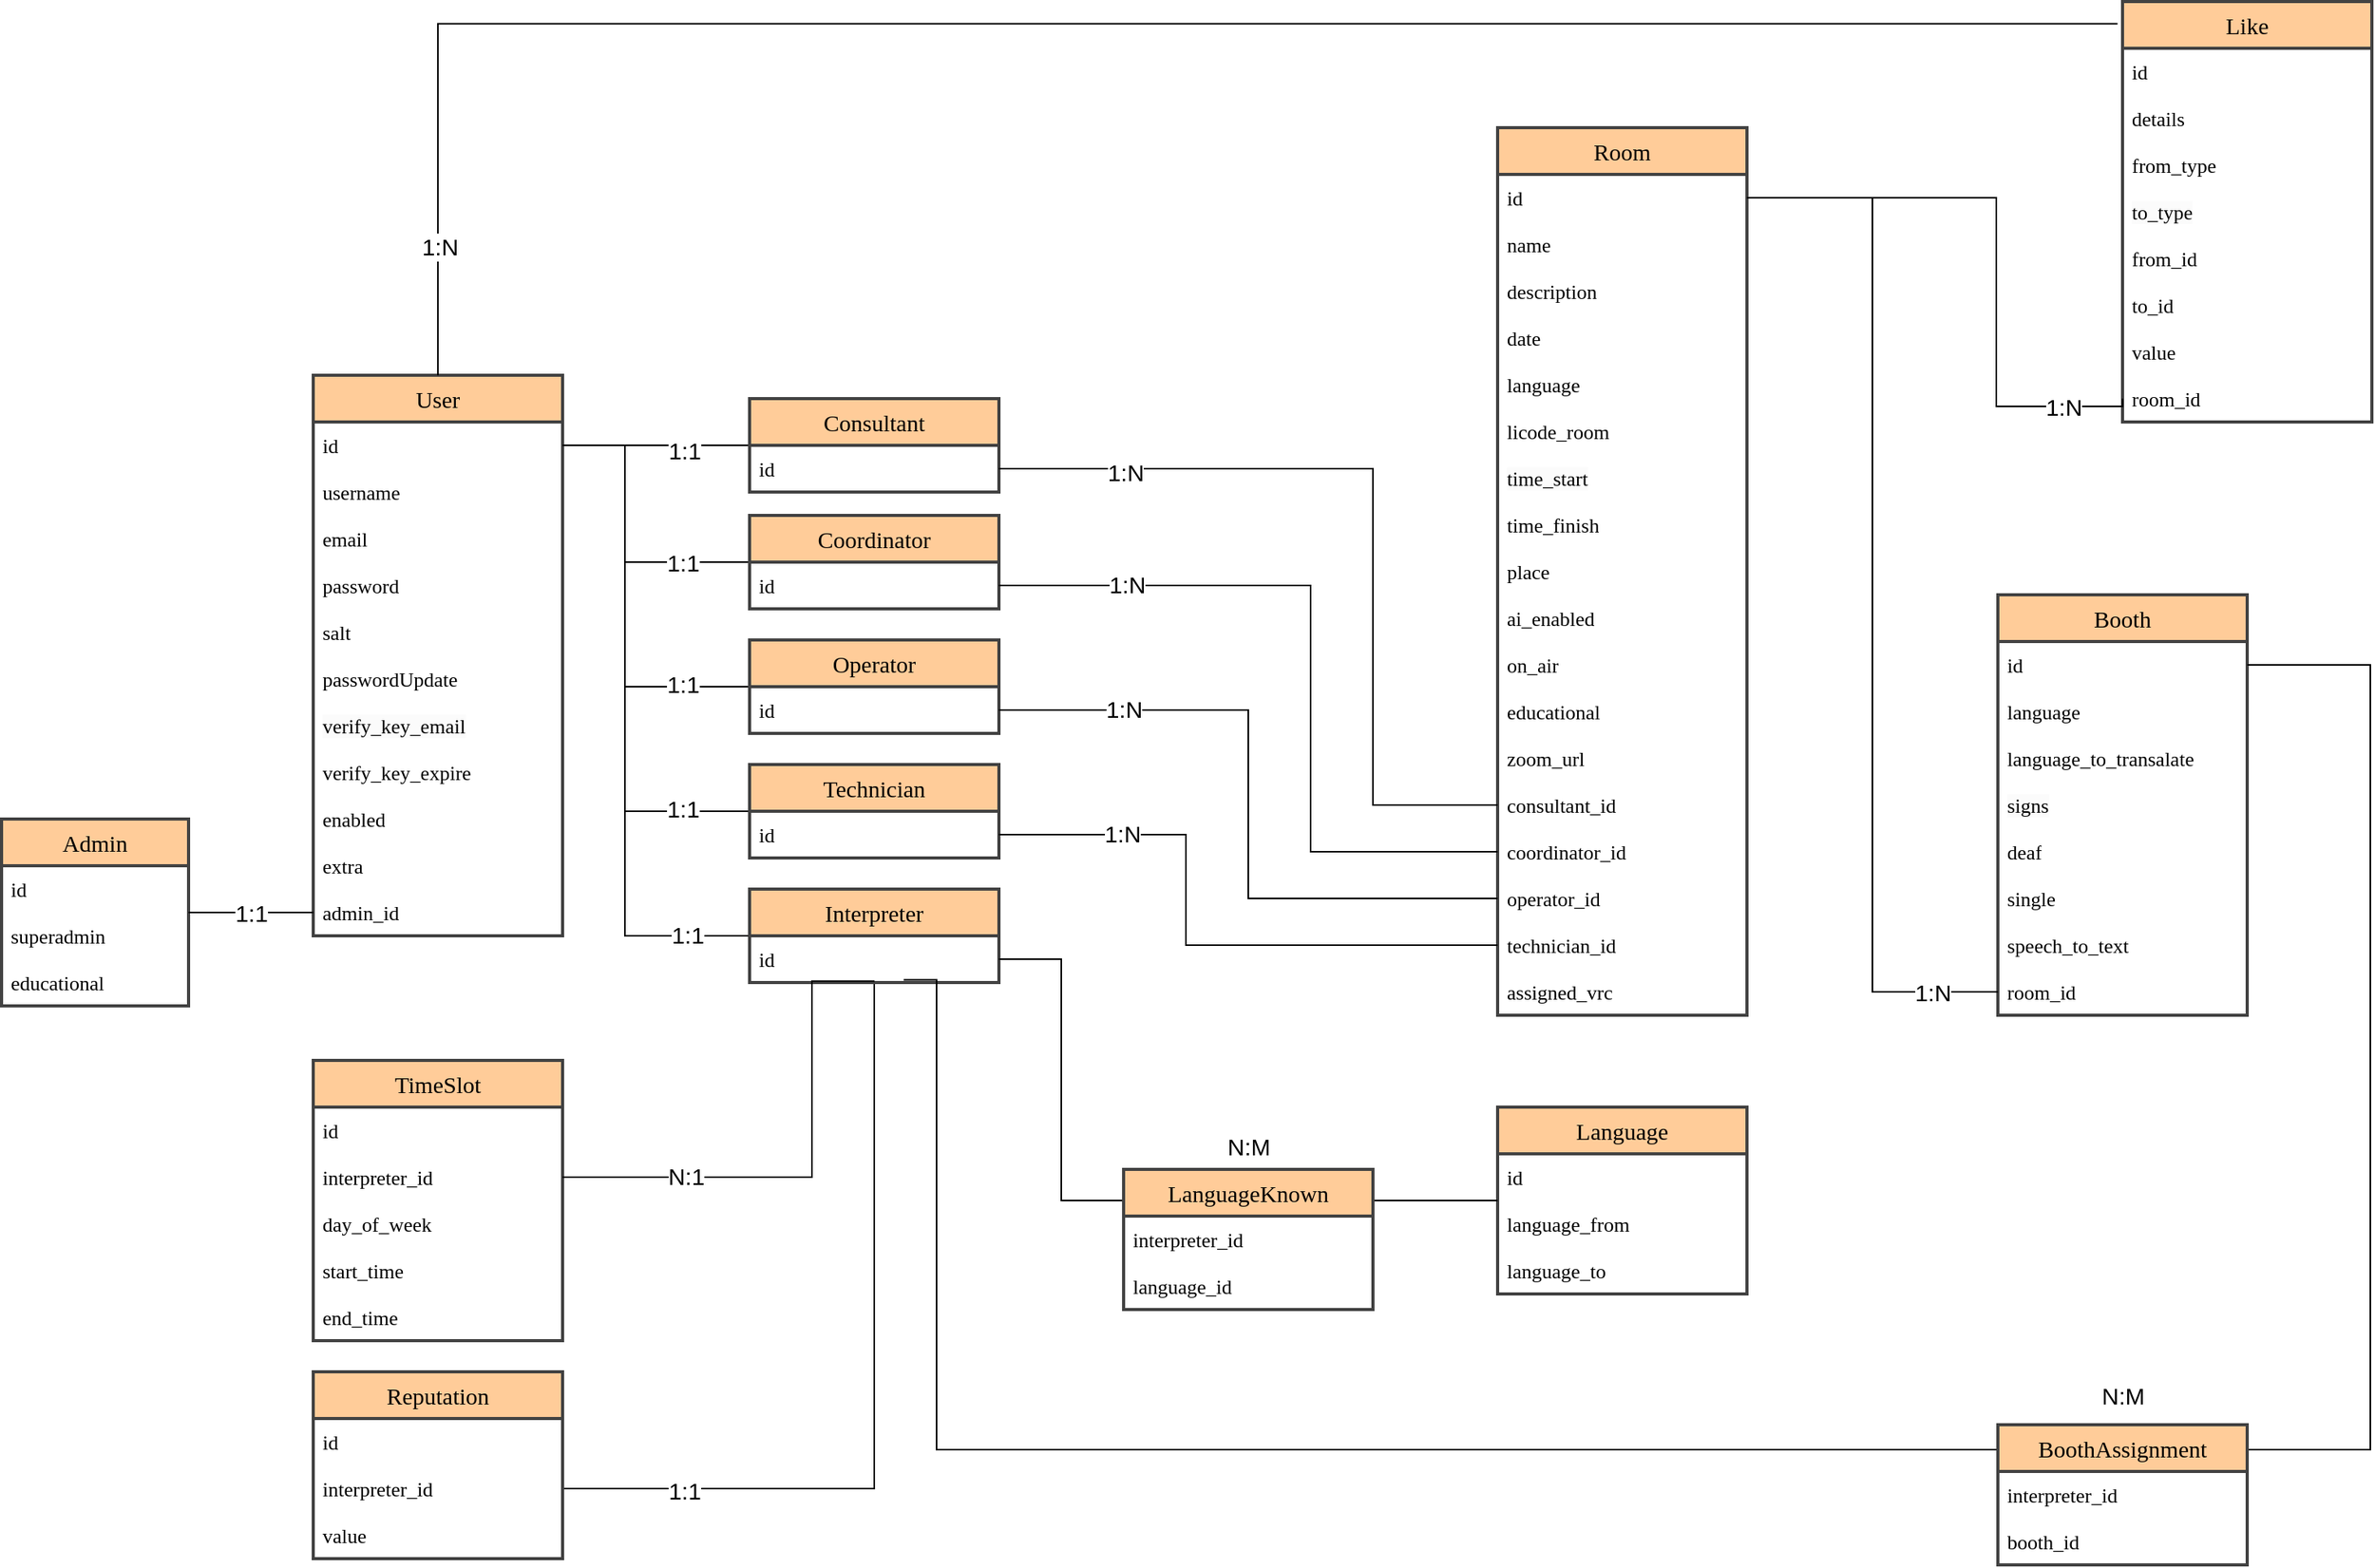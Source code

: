 <mxfile version="24.4.4" type="github">
  <diagram name="Página-1" id="StYn-BcDVTvgFcO6kTUa">
    <mxGraphModel dx="3033" dy="2317" grid="1" gridSize="10" guides="1" tooltips="1" connect="1" arrows="1" fold="1" page="1" pageScale="1" pageWidth="827" pageHeight="1169" math="0" shadow="0">
      <root>
        <mxCell id="0" />
        <mxCell id="1" parent="0" />
        <mxCell id="2-PmhsL06r-bullkjiiq-1" value="User" style="swimlane;fontStyle=0;childLayout=stackLayout;horizontal=1;startSize=30;horizontalStack=0;resizeParent=1;resizeParentMax=0;resizeLast=0;collapsible=1;marginBottom=0;whiteSpace=wrap;html=1;fillColor=#ffcc99;strokeColor=#424242;strokeWidth=2;spacing=2;fontFamily=Times New Roman;fontSize=15;" vertex="1" parent="1">
          <mxGeometry x="80" y="240" width="160" height="360" as="geometry" />
        </mxCell>
        <mxCell id="2-PmhsL06r-bullkjiiq-2" value="id" style="text;strokeColor=none;fillColor=none;align=left;verticalAlign=middle;spacingLeft=4;spacingRight=4;overflow=hidden;points=[[0,0.5],[1,0.5]];portConstraint=eastwest;rotatable=0;whiteSpace=wrap;html=1;fontFamily=Times New Roman;fontSize=13;" vertex="1" parent="2-PmhsL06r-bullkjiiq-1">
          <mxGeometry y="30" width="160" height="30" as="geometry" />
        </mxCell>
        <mxCell id="2-PmhsL06r-bullkjiiq-3" value="username" style="text;strokeColor=none;fillColor=none;align=left;verticalAlign=middle;spacingLeft=4;spacingRight=4;overflow=hidden;points=[[0,0.5],[1,0.5]];portConstraint=eastwest;rotatable=0;whiteSpace=wrap;html=1;fontFamily=Times New Roman;fontSize=13;" vertex="1" parent="2-PmhsL06r-bullkjiiq-1">
          <mxGeometry y="60" width="160" height="30" as="geometry" />
        </mxCell>
        <mxCell id="2-PmhsL06r-bullkjiiq-5" value="email" style="text;strokeColor=none;fillColor=none;align=left;verticalAlign=middle;spacingLeft=4;spacingRight=4;overflow=hidden;points=[[0,0.5],[1,0.5]];portConstraint=eastwest;rotatable=0;whiteSpace=wrap;html=1;fontFamily=Times New Roman;fontSize=13;" vertex="1" parent="2-PmhsL06r-bullkjiiq-1">
          <mxGeometry y="90" width="160" height="30" as="geometry" />
        </mxCell>
        <mxCell id="2-PmhsL06r-bullkjiiq-6" value="&lt;span style=&quot;font-size: 13px;&quot;&gt;password&lt;/span&gt;" style="text;strokeColor=none;fillColor=none;align=left;verticalAlign=middle;spacingLeft=4;spacingRight=4;overflow=hidden;points=[[0,0.5],[1,0.5]];portConstraint=eastwest;rotatable=0;whiteSpace=wrap;html=1;fontFamily=Times New Roman;fontSize=13;" vertex="1" parent="2-PmhsL06r-bullkjiiq-1">
          <mxGeometry y="120" width="160" height="30" as="geometry" />
        </mxCell>
        <mxCell id="2-PmhsL06r-bullkjiiq-7" value="&lt;span style=&quot;font-size: 13px;&quot;&gt;salt&lt;/span&gt;" style="text;strokeColor=none;fillColor=none;align=left;verticalAlign=middle;spacingLeft=4;spacingRight=4;overflow=hidden;points=[[0,0.5],[1,0.5]];portConstraint=eastwest;rotatable=0;whiteSpace=wrap;html=1;fontFamily=Times New Roman;fontSize=13;" vertex="1" parent="2-PmhsL06r-bullkjiiq-1">
          <mxGeometry y="150" width="160" height="30" as="geometry" />
        </mxCell>
        <mxCell id="2-PmhsL06r-bullkjiiq-8" value="&lt;span style=&quot;font-size: 13px;&quot;&gt;passwordUpdate&lt;/span&gt;" style="text;strokeColor=none;fillColor=none;align=left;verticalAlign=middle;spacingLeft=4;spacingRight=4;overflow=hidden;points=[[0,0.5],[1,0.5]];portConstraint=eastwest;rotatable=0;whiteSpace=wrap;html=1;fontFamily=Times New Roman;fontSize=13;" vertex="1" parent="2-PmhsL06r-bullkjiiq-1">
          <mxGeometry y="180" width="160" height="30" as="geometry" />
        </mxCell>
        <mxCell id="2-PmhsL06r-bullkjiiq-13" value="&lt;span style=&quot;color: rgb(0, 0, 0); font-size: 13px; font-style: normal; font-variant-ligatures: normal; font-variant-caps: normal; font-weight: 400; letter-spacing: normal; orphans: 2; text-align: left; text-indent: 0px; text-transform: none; widows: 2; word-spacing: 0px; -webkit-text-stroke-width: 0px; white-space: normal; background-color: rgb(251, 251, 251); text-decoration-thickness: initial; text-decoration-style: initial; text-decoration-color: initial; float: none; display: inline !important;&quot;&gt;verify_key_email&lt;/span&gt;" style="text;strokeColor=none;fillColor=none;align=left;verticalAlign=middle;spacingLeft=4;spacingRight=4;overflow=hidden;points=[[0,0.5],[1,0.5]];portConstraint=eastwest;rotatable=0;whiteSpace=wrap;html=1;fontFamily=Times New Roman;fontSize=13;" vertex="1" parent="2-PmhsL06r-bullkjiiq-1">
          <mxGeometry y="210" width="160" height="30" as="geometry" />
        </mxCell>
        <mxCell id="2-PmhsL06r-bullkjiiq-9" value="&lt;span style=&quot;font-size: 13px;&quot;&gt;verify_key_expire&lt;/span&gt;" style="text;strokeColor=none;fillColor=none;align=left;verticalAlign=middle;spacingLeft=4;spacingRight=4;overflow=hidden;points=[[0,0.5],[1,0.5]];portConstraint=eastwest;rotatable=0;whiteSpace=wrap;html=1;fontFamily=Times New Roman;fontSize=13;" vertex="1" parent="2-PmhsL06r-bullkjiiq-1">
          <mxGeometry y="240" width="160" height="30" as="geometry" />
        </mxCell>
        <mxCell id="2-PmhsL06r-bullkjiiq-10" value="&lt;span style=&quot;font-size: 13px;&quot;&gt;enabled&lt;/span&gt;" style="text;strokeColor=none;fillColor=none;align=left;verticalAlign=middle;spacingLeft=4;spacingRight=4;overflow=hidden;points=[[0,0.5],[1,0.5]];portConstraint=eastwest;rotatable=0;whiteSpace=wrap;html=1;fontFamily=Times New Roman;fontSize=13;" vertex="1" parent="2-PmhsL06r-bullkjiiq-1">
          <mxGeometry y="270" width="160" height="30" as="geometry" />
        </mxCell>
        <mxCell id="2-PmhsL06r-bullkjiiq-12" value="&lt;span style=&quot;font-size: 13px;&quot;&gt;extra&lt;/span&gt;" style="text;strokeColor=none;fillColor=none;align=left;verticalAlign=middle;spacingLeft=4;spacingRight=4;overflow=hidden;points=[[0,0.5],[1,0.5]];portConstraint=eastwest;rotatable=0;whiteSpace=wrap;html=1;fontFamily=Times New Roman;fontSize=13;" vertex="1" parent="2-PmhsL06r-bullkjiiq-1">
          <mxGeometry y="300" width="160" height="30" as="geometry" />
        </mxCell>
        <mxCell id="2-PmhsL06r-bullkjiiq-11" value="&lt;span style=&quot;font-size: 13px;&quot;&gt;admin_id&lt;/span&gt;" style="text;strokeColor=none;fillColor=none;align=left;verticalAlign=middle;spacingLeft=4;spacingRight=4;overflow=hidden;points=[[0,0.5],[1,0.5]];portConstraint=eastwest;rotatable=0;whiteSpace=wrap;html=1;fontFamily=Times New Roman;fontSize=13;" vertex="1" parent="2-PmhsL06r-bullkjiiq-1">
          <mxGeometry y="330" width="160" height="30" as="geometry" />
        </mxCell>
        <mxCell id="2-PmhsL06r-bullkjiiq-14" value="Admin" style="swimlane;fontStyle=0;childLayout=stackLayout;horizontal=1;startSize=30;horizontalStack=0;resizeParent=1;resizeParentMax=0;resizeLast=0;collapsible=1;marginBottom=0;whiteSpace=wrap;html=1;fillColor=#ffcc99;strokeColor=#424242;strokeWidth=2;spacing=2;fontFamily=Times New Roman;fontSize=15;" vertex="1" parent="1">
          <mxGeometry x="-120" y="525" width="120" height="120" as="geometry" />
        </mxCell>
        <mxCell id="2-PmhsL06r-bullkjiiq-15" value="id" style="text;strokeColor=none;fillColor=none;align=left;verticalAlign=middle;spacingLeft=4;spacingRight=4;overflow=hidden;points=[[0,0.5],[1,0.5]];portConstraint=eastwest;rotatable=0;whiteSpace=wrap;html=1;fontFamily=Times New Roman;fontSize=13;" vertex="1" parent="2-PmhsL06r-bullkjiiq-14">
          <mxGeometry y="30" width="120" height="30" as="geometry" />
        </mxCell>
        <mxCell id="2-PmhsL06r-bullkjiiq-16" value="superadmin" style="text;strokeColor=none;fillColor=none;align=left;verticalAlign=middle;spacingLeft=4;spacingRight=4;overflow=hidden;points=[[0,0.5],[1,0.5]];portConstraint=eastwest;rotatable=0;whiteSpace=wrap;html=1;fontFamily=Times New Roman;fontSize=13;" vertex="1" parent="2-PmhsL06r-bullkjiiq-14">
          <mxGeometry y="60" width="120" height="30" as="geometry" />
        </mxCell>
        <mxCell id="2-PmhsL06r-bullkjiiq-17" value="educational" style="text;strokeColor=none;fillColor=none;align=left;verticalAlign=middle;spacingLeft=4;spacingRight=4;overflow=hidden;points=[[0,0.5],[1,0.5]];portConstraint=eastwest;rotatable=0;whiteSpace=wrap;html=1;fontFamily=Times New Roman;fontSize=13;" vertex="1" parent="2-PmhsL06r-bullkjiiq-14">
          <mxGeometry y="90" width="120" height="30" as="geometry" />
        </mxCell>
        <mxCell id="2-PmhsL06r-bullkjiiq-26" style="edgeStyle=orthogonalEdgeStyle;rounded=0;orthogonalLoop=1;jettySize=auto;html=1;endArrow=none;endFill=0;" edge="1" parent="1" source="2-PmhsL06r-bullkjiiq-11" target="2-PmhsL06r-bullkjiiq-14">
          <mxGeometry relative="1" as="geometry">
            <mxPoint x="120" y="670" as="targetPoint" />
          </mxGeometry>
        </mxCell>
        <mxCell id="2-PmhsL06r-bullkjiiq-27" value="1:1" style="edgeLabel;html=1;align=center;verticalAlign=middle;resizable=0;points=[];fontSize=15;" vertex="1" connectable="0" parent="2-PmhsL06r-bullkjiiq-26">
          <mxGeometry relative="1" as="geometry">
            <mxPoint as="offset" />
          </mxGeometry>
        </mxCell>
        <mxCell id="2-PmhsL06r-bullkjiiq-32" style="edgeStyle=orthogonalEdgeStyle;rounded=0;orthogonalLoop=1;jettySize=auto;html=1;endArrow=none;endFill=0;" edge="1" parent="1" source="2-PmhsL06r-bullkjiiq-28" target="2-PmhsL06r-bullkjiiq-2">
          <mxGeometry relative="1" as="geometry" />
        </mxCell>
        <mxCell id="2-PmhsL06r-bullkjiiq-33" value="1:1" style="edgeLabel;html=1;align=center;verticalAlign=middle;resizable=0;points=[];fontSize=15;" vertex="1" connectable="0" parent="2-PmhsL06r-bullkjiiq-32">
          <mxGeometry x="0.033" y="3" relative="1" as="geometry">
            <mxPoint x="20" as="offset" />
          </mxGeometry>
        </mxCell>
        <mxCell id="2-PmhsL06r-bullkjiiq-28" value="Consultant" style="swimlane;fontStyle=0;childLayout=stackLayout;horizontal=1;startSize=30;horizontalStack=0;resizeParent=1;resizeParentMax=0;resizeLast=0;collapsible=1;marginBottom=0;whiteSpace=wrap;html=1;fillColor=#ffcc99;strokeColor=#424242;strokeWidth=2;spacing=2;fontFamily=Times New Roman;fontSize=15;" vertex="1" parent="1">
          <mxGeometry x="360" y="255" width="160" height="60" as="geometry">
            <mxRectangle x="360" y="255" width="110" height="30" as="alternateBounds" />
          </mxGeometry>
        </mxCell>
        <mxCell id="2-PmhsL06r-bullkjiiq-29" value="id" style="text;strokeColor=none;fillColor=none;align=left;verticalAlign=middle;spacingLeft=4;spacingRight=4;overflow=hidden;points=[[0,0.5],[1,0.5]];portConstraint=eastwest;rotatable=0;whiteSpace=wrap;html=1;fontFamily=Times New Roman;fontSize=13;" vertex="1" parent="2-PmhsL06r-bullkjiiq-28">
          <mxGeometry y="30" width="160" height="30" as="geometry" />
        </mxCell>
        <mxCell id="2-PmhsL06r-bullkjiiq-36" style="edgeStyle=orthogonalEdgeStyle;rounded=0;orthogonalLoop=1;jettySize=auto;html=1;entryX=1;entryY=0.5;entryDx=0;entryDy=0;endArrow=none;endFill=0;" edge="1" parent="1" source="2-PmhsL06r-bullkjiiq-38" target="2-PmhsL06r-bullkjiiq-2">
          <mxGeometry relative="1" as="geometry">
            <mxPoint x="240" y="360" as="targetPoint" />
            <Array as="points">
              <mxPoint x="280" y="360" />
              <mxPoint x="280" y="285" />
            </Array>
          </mxGeometry>
        </mxCell>
        <mxCell id="2-PmhsL06r-bullkjiiq-37" value="1:1" style="edgeLabel;html=1;align=center;verticalAlign=middle;resizable=0;points=[];fontSize=15;" vertex="1" connectable="0" parent="2-PmhsL06r-bullkjiiq-36">
          <mxGeometry x="0.033" y="3" relative="1" as="geometry">
            <mxPoint x="40" y="20" as="offset" />
          </mxGeometry>
        </mxCell>
        <mxCell id="2-PmhsL06r-bullkjiiq-38" value="Coordinator" style="swimlane;fontStyle=0;childLayout=stackLayout;horizontal=1;startSize=30;horizontalStack=0;resizeParent=1;resizeParentMax=0;resizeLast=0;collapsible=1;marginBottom=0;whiteSpace=wrap;html=1;fillColor=#ffcc99;strokeColor=#424242;strokeWidth=2;spacing=2;fontFamily=Times New Roman;fontSize=15;" vertex="1" parent="1">
          <mxGeometry x="360" y="330" width="160" height="60" as="geometry">
            <mxRectangle x="360" y="255" width="110" height="30" as="alternateBounds" />
          </mxGeometry>
        </mxCell>
        <mxCell id="2-PmhsL06r-bullkjiiq-39" value="id" style="text;strokeColor=none;fillColor=none;align=left;verticalAlign=middle;spacingLeft=4;spacingRight=4;overflow=hidden;points=[[0,0.5],[1,0.5]];portConstraint=eastwest;rotatable=0;whiteSpace=wrap;html=1;fontFamily=Times New Roman;fontSize=13;" vertex="1" parent="2-PmhsL06r-bullkjiiq-38">
          <mxGeometry y="30" width="160" height="30" as="geometry" />
        </mxCell>
        <mxCell id="2-PmhsL06r-bullkjiiq-40" style="edgeStyle=orthogonalEdgeStyle;rounded=0;orthogonalLoop=1;jettySize=auto;html=1;entryX=1;entryY=0.5;entryDx=0;entryDy=0;endArrow=none;endFill=0;" edge="1" parent="1" source="2-PmhsL06r-bullkjiiq-42" target="2-PmhsL06r-bullkjiiq-2">
          <mxGeometry relative="1" as="geometry">
            <mxPoint x="240" y="440" as="targetPoint" />
            <Array as="points">
              <mxPoint x="280" y="440" />
              <mxPoint x="280" y="285" />
            </Array>
          </mxGeometry>
        </mxCell>
        <mxCell id="2-PmhsL06r-bullkjiiq-41" value="1:1" style="edgeLabel;html=1;align=center;verticalAlign=middle;resizable=0;points=[];fontSize=15;" vertex="1" connectable="0" parent="2-PmhsL06r-bullkjiiq-40">
          <mxGeometry x="0.033" y="3" relative="1" as="geometry">
            <mxPoint x="40" y="60" as="offset" />
          </mxGeometry>
        </mxCell>
        <mxCell id="2-PmhsL06r-bullkjiiq-42" value="Operator" style="swimlane;fontStyle=0;childLayout=stackLayout;horizontal=1;startSize=30;horizontalStack=0;resizeParent=1;resizeParentMax=0;resizeLast=0;collapsible=1;marginBottom=0;whiteSpace=wrap;html=1;fillColor=#ffcc99;strokeColor=#424242;strokeWidth=2;spacing=2;fontFamily=Times New Roman;fontSize=15;" vertex="1" parent="1">
          <mxGeometry x="360" y="410" width="160" height="60" as="geometry">
            <mxRectangle x="360" y="255" width="110" height="30" as="alternateBounds" />
          </mxGeometry>
        </mxCell>
        <mxCell id="2-PmhsL06r-bullkjiiq-43" value="id" style="text;strokeColor=none;fillColor=none;align=left;verticalAlign=middle;spacingLeft=4;spacingRight=4;overflow=hidden;points=[[0,0.5],[1,0.5]];portConstraint=eastwest;rotatable=0;whiteSpace=wrap;html=1;fontFamily=Times New Roman;fontSize=13;" vertex="1" parent="2-PmhsL06r-bullkjiiq-42">
          <mxGeometry y="30" width="160" height="30" as="geometry" />
        </mxCell>
        <mxCell id="2-PmhsL06r-bullkjiiq-44" style="edgeStyle=orthogonalEdgeStyle;rounded=0;orthogonalLoop=1;jettySize=auto;html=1;entryX=1;entryY=0.5;entryDx=0;entryDy=0;endArrow=none;endFill=0;" edge="1" parent="1" source="2-PmhsL06r-bullkjiiq-46" target="2-PmhsL06r-bullkjiiq-2">
          <mxGeometry relative="1" as="geometry">
            <mxPoint x="240" y="520" as="targetPoint" />
            <Array as="points">
              <mxPoint x="280" y="520" />
              <mxPoint x="280" y="285" />
            </Array>
          </mxGeometry>
        </mxCell>
        <mxCell id="2-PmhsL06r-bullkjiiq-45" value="1:1" style="edgeLabel;html=1;align=center;verticalAlign=middle;resizable=0;points=[];fontSize=15;" vertex="1" connectable="0" parent="2-PmhsL06r-bullkjiiq-44">
          <mxGeometry x="0.033" y="3" relative="1" as="geometry">
            <mxPoint x="40" y="101" as="offset" />
          </mxGeometry>
        </mxCell>
        <mxCell id="2-PmhsL06r-bullkjiiq-46" value="Technician" style="swimlane;fontStyle=0;childLayout=stackLayout;horizontal=1;startSize=30;horizontalStack=0;resizeParent=1;resizeParentMax=0;resizeLast=0;collapsible=1;marginBottom=0;whiteSpace=wrap;html=1;fillColor=#ffcc99;strokeColor=#424242;strokeWidth=2;spacing=2;fontFamily=Times New Roman;fontSize=15;" vertex="1" parent="1">
          <mxGeometry x="360" y="490" width="160" height="60" as="geometry">
            <mxRectangle x="360" y="255" width="110" height="30" as="alternateBounds" />
          </mxGeometry>
        </mxCell>
        <mxCell id="2-PmhsL06r-bullkjiiq-47" value="id" style="text;strokeColor=none;fillColor=none;align=left;verticalAlign=middle;spacingLeft=4;spacingRight=4;overflow=hidden;points=[[0,0.5],[1,0.5]];portConstraint=eastwest;rotatable=0;whiteSpace=wrap;html=1;fontFamily=Times New Roman;fontSize=13;" vertex="1" parent="2-PmhsL06r-bullkjiiq-46">
          <mxGeometry y="30" width="160" height="30" as="geometry" />
        </mxCell>
        <mxCell id="2-PmhsL06r-bullkjiiq-48" style="edgeStyle=orthogonalEdgeStyle;rounded=0;orthogonalLoop=1;jettySize=auto;html=1;entryX=1;entryY=0.5;entryDx=0;entryDy=0;endArrow=none;endFill=0;" edge="1" parent="1" source="2-PmhsL06r-bullkjiiq-50" target="2-PmhsL06r-bullkjiiq-2">
          <mxGeometry relative="1" as="geometry">
            <mxPoint x="240" y="600" as="targetPoint" />
            <Array as="points">
              <mxPoint x="280" y="600" />
              <mxPoint x="280" y="285" />
            </Array>
          </mxGeometry>
        </mxCell>
        <mxCell id="2-PmhsL06r-bullkjiiq-49" value="1:1" style="edgeLabel;html=1;align=center;verticalAlign=middle;resizable=0;points=[];fontSize=15;" vertex="1" connectable="0" parent="2-PmhsL06r-bullkjiiq-48">
          <mxGeometry relative="1" as="geometry">
            <mxPoint x="40" y="136" as="offset" />
          </mxGeometry>
        </mxCell>
        <mxCell id="2-PmhsL06r-bullkjiiq-169" style="edgeStyle=orthogonalEdgeStyle;rounded=0;orthogonalLoop=1;jettySize=auto;html=1;endArrow=none;endFill=0;" edge="1" parent="1" source="2-PmhsL06r-bullkjiiq-50" target="2-PmhsL06r-bullkjiiq-54">
          <mxGeometry relative="1" as="geometry">
            <Array as="points">
              <mxPoint x="440" y="955" />
            </Array>
          </mxGeometry>
        </mxCell>
        <mxCell id="2-PmhsL06r-bullkjiiq-170" value="&lt;span style=&quot;font-size: 15px;&quot;&gt;1:1&lt;/span&gt;" style="edgeLabel;html=1;align=center;verticalAlign=middle;resizable=0;points=[];" vertex="1" connectable="0" parent="2-PmhsL06r-bullkjiiq-169">
          <mxGeometry x="0.704" y="1" relative="1" as="geometry">
            <mxPoint as="offset" />
          </mxGeometry>
        </mxCell>
        <mxCell id="2-PmhsL06r-bullkjiiq-52" value="Reputation" style="swimlane;fontStyle=0;childLayout=stackLayout;horizontal=1;startSize=30;horizontalStack=0;resizeParent=1;resizeParentMax=0;resizeLast=0;collapsible=1;marginBottom=0;whiteSpace=wrap;html=1;fillColor=#ffcc99;strokeColor=#424242;strokeWidth=2;spacing=2;fontFamily=Times New Roman;fontSize=15;" vertex="1" parent="1">
          <mxGeometry x="80" y="880" width="160" height="120" as="geometry" />
        </mxCell>
        <mxCell id="2-PmhsL06r-bullkjiiq-53" value="id" style="text;strokeColor=none;fillColor=none;align=left;verticalAlign=middle;spacingLeft=4;spacingRight=4;overflow=hidden;points=[[0,0.5],[1,0.5]];portConstraint=eastwest;rotatable=0;whiteSpace=wrap;html=1;fontFamily=Times New Roman;fontSize=13;" vertex="1" parent="2-PmhsL06r-bullkjiiq-52">
          <mxGeometry y="30" width="160" height="30" as="geometry" />
        </mxCell>
        <mxCell id="2-PmhsL06r-bullkjiiq-54" value="interpreter_id" style="text;strokeColor=none;fillColor=none;align=left;verticalAlign=middle;spacingLeft=4;spacingRight=4;overflow=hidden;points=[[0,0.5],[1,0.5]];portConstraint=eastwest;rotatable=0;whiteSpace=wrap;html=1;fontFamily=Times New Roman;fontSize=13;" vertex="1" parent="2-PmhsL06r-bullkjiiq-52">
          <mxGeometry y="60" width="160" height="30" as="geometry" />
        </mxCell>
        <mxCell id="2-PmhsL06r-bullkjiiq-55" value="value" style="text;strokeColor=none;fillColor=none;align=left;verticalAlign=middle;spacingLeft=4;spacingRight=4;overflow=hidden;points=[[0,0.5],[1,0.5]];portConstraint=eastwest;rotatable=0;whiteSpace=wrap;html=1;fontFamily=Times New Roman;fontSize=13;" vertex="1" parent="2-PmhsL06r-bullkjiiq-52">
          <mxGeometry y="90" width="160" height="30" as="geometry" />
        </mxCell>
        <mxCell id="2-PmhsL06r-bullkjiiq-50" value="Interpreter" style="swimlane;fontStyle=0;childLayout=stackLayout;horizontal=1;startSize=30;horizontalStack=0;resizeParent=1;resizeParentMax=0;resizeLast=0;collapsible=1;marginBottom=0;whiteSpace=wrap;html=1;fillColor=#ffcc99;strokeColor=#424242;strokeWidth=2;spacing=2;fontFamily=Times New Roman;fontSize=15;" vertex="1" parent="1">
          <mxGeometry x="360" y="570" width="160" height="60" as="geometry">
            <mxRectangle x="360" y="255" width="110" height="30" as="alternateBounds" />
          </mxGeometry>
        </mxCell>
        <mxCell id="2-PmhsL06r-bullkjiiq-51" value="id" style="text;strokeColor=none;fillColor=none;align=left;verticalAlign=middle;spacingLeft=4;spacingRight=4;overflow=hidden;points=[[0,0.5],[1,0.5]];portConstraint=eastwest;rotatable=0;whiteSpace=wrap;html=1;fontFamily=Times New Roman;fontSize=13;" vertex="1" parent="2-PmhsL06r-bullkjiiq-50">
          <mxGeometry y="30" width="160" height="30" as="geometry" />
        </mxCell>
        <mxCell id="2-PmhsL06r-bullkjiiq-64" value="TimeSlot" style="swimlane;fontStyle=0;childLayout=stackLayout;horizontal=1;startSize=30;horizontalStack=0;resizeParent=1;resizeParentMax=0;resizeLast=0;collapsible=1;marginBottom=0;whiteSpace=wrap;html=1;fillColor=#ffcc99;strokeColor=#424242;strokeWidth=2;spacing=2;fontFamily=Times New Roman;fontSize=15;" vertex="1" parent="1">
          <mxGeometry x="80" y="680" width="160" height="180" as="geometry" />
        </mxCell>
        <mxCell id="2-PmhsL06r-bullkjiiq-65" value="id" style="text;strokeColor=none;fillColor=none;align=left;verticalAlign=middle;spacingLeft=4;spacingRight=4;overflow=hidden;points=[[0,0.5],[1,0.5]];portConstraint=eastwest;rotatable=0;whiteSpace=wrap;html=1;fontFamily=Times New Roman;fontSize=13;" vertex="1" parent="2-PmhsL06r-bullkjiiq-64">
          <mxGeometry y="30" width="160" height="30" as="geometry" />
        </mxCell>
        <mxCell id="2-PmhsL06r-bullkjiiq-66" value="interpreter_id" style="text;strokeColor=none;fillColor=none;align=left;verticalAlign=middle;spacingLeft=4;spacingRight=4;overflow=hidden;points=[[0,0.5],[1,0.5]];portConstraint=eastwest;rotatable=0;whiteSpace=wrap;html=1;fontFamily=Times New Roman;fontSize=13;" vertex="1" parent="2-PmhsL06r-bullkjiiq-64">
          <mxGeometry y="60" width="160" height="30" as="geometry" />
        </mxCell>
        <mxCell id="2-PmhsL06r-bullkjiiq-67" value="day_of_week" style="text;strokeColor=none;fillColor=none;align=left;verticalAlign=middle;spacingLeft=4;spacingRight=4;overflow=hidden;points=[[0,0.5],[1,0.5]];portConstraint=eastwest;rotatable=0;whiteSpace=wrap;html=1;fontFamily=Times New Roman;fontSize=13;" vertex="1" parent="2-PmhsL06r-bullkjiiq-64">
          <mxGeometry y="90" width="160" height="30" as="geometry" />
        </mxCell>
        <mxCell id="2-PmhsL06r-bullkjiiq-68" value="&lt;span style=&quot;font-size: 13px;&quot;&gt;start_time&lt;/span&gt;" style="text;strokeColor=none;fillColor=none;align=left;verticalAlign=middle;spacingLeft=4;spacingRight=4;overflow=hidden;points=[[0,0.5],[1,0.5]];portConstraint=eastwest;rotatable=0;whiteSpace=wrap;html=1;fontFamily=Times New Roman;fontSize=13;" vertex="1" parent="2-PmhsL06r-bullkjiiq-64">
          <mxGeometry y="120" width="160" height="30" as="geometry" />
        </mxCell>
        <mxCell id="2-PmhsL06r-bullkjiiq-69" value="&lt;span style=&quot;font-size: 13px;&quot;&gt;end_time&lt;/span&gt;" style="text;strokeColor=none;fillColor=none;align=left;verticalAlign=middle;spacingLeft=4;spacingRight=4;overflow=hidden;points=[[0,0.5],[1,0.5]];portConstraint=eastwest;rotatable=0;whiteSpace=wrap;html=1;fontFamily=Times New Roman;fontSize=13;" vertex="1" parent="2-PmhsL06r-bullkjiiq-64">
          <mxGeometry y="150" width="160" height="30" as="geometry" />
        </mxCell>
        <mxCell id="2-PmhsL06r-bullkjiiq-76" value="Language" style="swimlane;fontStyle=0;childLayout=stackLayout;horizontal=1;startSize=30;horizontalStack=0;resizeParent=1;resizeParentMax=0;resizeLast=0;collapsible=1;marginBottom=0;whiteSpace=wrap;html=1;fillColor=#ffcc99;strokeColor=#424242;strokeWidth=2;spacing=2;fontFamily=Times New Roman;fontSize=15;" vertex="1" parent="1">
          <mxGeometry x="840" y="710" width="160" height="120" as="geometry" />
        </mxCell>
        <mxCell id="2-PmhsL06r-bullkjiiq-77" value="id" style="text;strokeColor=none;fillColor=none;align=left;verticalAlign=middle;spacingLeft=4;spacingRight=4;overflow=hidden;points=[[0,0.5],[1,0.5]];portConstraint=eastwest;rotatable=0;whiteSpace=wrap;html=1;fontFamily=Times New Roman;fontSize=13;" vertex="1" parent="2-PmhsL06r-bullkjiiq-76">
          <mxGeometry y="30" width="160" height="30" as="geometry" />
        </mxCell>
        <mxCell id="2-PmhsL06r-bullkjiiq-78" value="language_from" style="text;strokeColor=none;fillColor=none;align=left;verticalAlign=middle;spacingLeft=4;spacingRight=4;overflow=hidden;points=[[0,0.5],[1,0.5]];portConstraint=eastwest;rotatable=0;whiteSpace=wrap;html=1;fontFamily=Times New Roman;fontSize=13;" vertex="1" parent="2-PmhsL06r-bullkjiiq-76">
          <mxGeometry y="60" width="160" height="30" as="geometry" />
        </mxCell>
        <mxCell id="2-PmhsL06r-bullkjiiq-79" value="language_to" style="text;strokeColor=none;fillColor=none;align=left;verticalAlign=middle;spacingLeft=4;spacingRight=4;overflow=hidden;points=[[0,0.5],[1,0.5]];portConstraint=eastwest;rotatable=0;whiteSpace=wrap;html=1;fontFamily=Times New Roman;fontSize=13;" vertex="1" parent="2-PmhsL06r-bullkjiiq-76">
          <mxGeometry y="90" width="160" height="30" as="geometry" />
        </mxCell>
        <mxCell id="2-PmhsL06r-bullkjiiq-86" style="edgeStyle=orthogonalEdgeStyle;rounded=0;orthogonalLoop=1;jettySize=auto;html=1;entryX=1;entryY=0.5;entryDx=0;entryDy=0;endArrow=none;endFill=0;" edge="1" parent="1" source="2-PmhsL06r-bullkjiiq-76" target="2-PmhsL06r-bullkjiiq-51">
          <mxGeometry relative="1" as="geometry">
            <Array as="points">
              <mxPoint x="560" y="770" />
              <mxPoint x="560" y="615" />
            </Array>
          </mxGeometry>
        </mxCell>
        <mxCell id="2-PmhsL06r-bullkjiiq-87" value="Room" style="swimlane;fontStyle=0;childLayout=stackLayout;horizontal=1;startSize=30;horizontalStack=0;resizeParent=1;resizeParentMax=0;resizeLast=0;collapsible=1;marginBottom=0;whiteSpace=wrap;html=1;fillColor=#ffcc99;strokeColor=#424242;strokeWidth=2;spacing=2;fontFamily=Times New Roman;fontSize=15;" vertex="1" parent="1">
          <mxGeometry x="840" y="81" width="160" height="570" as="geometry" />
        </mxCell>
        <mxCell id="2-PmhsL06r-bullkjiiq-88" value="id" style="text;strokeColor=none;fillColor=none;align=left;verticalAlign=middle;spacingLeft=4;spacingRight=4;overflow=hidden;points=[[0,0.5],[1,0.5]];portConstraint=eastwest;rotatable=0;whiteSpace=wrap;html=1;fontFamily=Times New Roman;fontSize=13;" vertex="1" parent="2-PmhsL06r-bullkjiiq-87">
          <mxGeometry y="30" width="160" height="30" as="geometry" />
        </mxCell>
        <mxCell id="2-PmhsL06r-bullkjiiq-89" value="name" style="text;strokeColor=none;fillColor=none;align=left;verticalAlign=middle;spacingLeft=4;spacingRight=4;overflow=hidden;points=[[0,0.5],[1,0.5]];portConstraint=eastwest;rotatable=0;whiteSpace=wrap;html=1;fontFamily=Times New Roman;fontSize=13;" vertex="1" parent="2-PmhsL06r-bullkjiiq-87">
          <mxGeometry y="60" width="160" height="30" as="geometry" />
        </mxCell>
        <mxCell id="2-PmhsL06r-bullkjiiq-90" value="description" style="text;strokeColor=none;fillColor=none;align=left;verticalAlign=middle;spacingLeft=4;spacingRight=4;overflow=hidden;points=[[0,0.5],[1,0.5]];portConstraint=eastwest;rotatable=0;whiteSpace=wrap;html=1;fontFamily=Times New Roman;fontSize=13;" vertex="1" parent="2-PmhsL06r-bullkjiiq-87">
          <mxGeometry y="90" width="160" height="30" as="geometry" />
        </mxCell>
        <mxCell id="2-PmhsL06r-bullkjiiq-91" value="&lt;span style=&quot;font-size: 13px;&quot;&gt;date&lt;/span&gt;" style="text;strokeColor=none;fillColor=none;align=left;verticalAlign=middle;spacingLeft=4;spacingRight=4;overflow=hidden;points=[[0,0.5],[1,0.5]];portConstraint=eastwest;rotatable=0;whiteSpace=wrap;html=1;fontFamily=Times New Roman;fontSize=13;" vertex="1" parent="2-PmhsL06r-bullkjiiq-87">
          <mxGeometry y="120" width="160" height="30" as="geometry" />
        </mxCell>
        <mxCell id="2-PmhsL06r-bullkjiiq-92" value="&lt;span style=&quot;font-size: 13px;&quot;&gt;language&lt;/span&gt;" style="text;strokeColor=none;fillColor=none;align=left;verticalAlign=middle;spacingLeft=4;spacingRight=4;overflow=hidden;points=[[0,0.5],[1,0.5]];portConstraint=eastwest;rotatable=0;whiteSpace=wrap;html=1;fontFamily=Times New Roman;fontSize=13;" vertex="1" parent="2-PmhsL06r-bullkjiiq-87">
          <mxGeometry y="150" width="160" height="30" as="geometry" />
        </mxCell>
        <mxCell id="2-PmhsL06r-bullkjiiq-93" value="&lt;span style=&quot;font-size: 13px;&quot;&gt;licode_room&lt;/span&gt;" style="text;strokeColor=none;fillColor=none;align=left;verticalAlign=middle;spacingLeft=4;spacingRight=4;overflow=hidden;points=[[0,0.5],[1,0.5]];portConstraint=eastwest;rotatable=0;whiteSpace=wrap;html=1;fontFamily=Times New Roman;fontSize=13;" vertex="1" parent="2-PmhsL06r-bullkjiiq-87">
          <mxGeometry y="180" width="160" height="30" as="geometry" />
        </mxCell>
        <mxCell id="2-PmhsL06r-bullkjiiq-94" value="&lt;span style=&quot;color: rgb(0, 0, 0); font-size: 13px; font-style: normal; font-variant-ligatures: normal; font-variant-caps: normal; font-weight: 400; letter-spacing: normal; orphans: 2; text-align: left; text-indent: 0px; text-transform: none; widows: 2; word-spacing: 0px; -webkit-text-stroke-width: 0px; white-space: normal; background-color: rgb(251, 251, 251); text-decoration-thickness: initial; text-decoration-style: initial; text-decoration-color: initial; float: none; display: inline !important;&quot;&gt;time_start&lt;/span&gt;" style="text;strokeColor=none;fillColor=none;align=left;verticalAlign=middle;spacingLeft=4;spacingRight=4;overflow=hidden;points=[[0,0.5],[1,0.5]];portConstraint=eastwest;rotatable=0;whiteSpace=wrap;html=1;fontFamily=Times New Roman;fontSize=13;" vertex="1" parent="2-PmhsL06r-bullkjiiq-87">
          <mxGeometry y="210" width="160" height="30" as="geometry" />
        </mxCell>
        <mxCell id="2-PmhsL06r-bullkjiiq-95" value="&lt;span style=&quot;font-size: 13px;&quot;&gt;time_finish&lt;/span&gt;" style="text;strokeColor=none;fillColor=none;align=left;verticalAlign=middle;spacingLeft=4;spacingRight=4;overflow=hidden;points=[[0,0.5],[1,0.5]];portConstraint=eastwest;rotatable=0;whiteSpace=wrap;html=1;fontFamily=Times New Roman;fontSize=13;" vertex="1" parent="2-PmhsL06r-bullkjiiq-87">
          <mxGeometry y="240" width="160" height="30" as="geometry" />
        </mxCell>
        <mxCell id="2-PmhsL06r-bullkjiiq-96" value="&lt;span style=&quot;font-size: 13px;&quot;&gt;place&lt;/span&gt;" style="text;strokeColor=none;fillColor=none;align=left;verticalAlign=middle;spacingLeft=4;spacingRight=4;overflow=hidden;points=[[0,0.5],[1,0.5]];portConstraint=eastwest;rotatable=0;whiteSpace=wrap;html=1;fontFamily=Times New Roman;fontSize=13;" vertex="1" parent="2-PmhsL06r-bullkjiiq-87">
          <mxGeometry y="270" width="160" height="30" as="geometry" />
        </mxCell>
        <mxCell id="2-PmhsL06r-bullkjiiq-97" value="&lt;span style=&quot;font-size: 13px;&quot;&gt;ai_enabled&lt;/span&gt;" style="text;strokeColor=none;fillColor=none;align=left;verticalAlign=middle;spacingLeft=4;spacingRight=4;overflow=hidden;points=[[0,0.5],[1,0.5]];portConstraint=eastwest;rotatable=0;whiteSpace=wrap;html=1;fontFamily=Times New Roman;fontSize=13;" vertex="1" parent="2-PmhsL06r-bullkjiiq-87">
          <mxGeometry y="300" width="160" height="30" as="geometry" />
        </mxCell>
        <mxCell id="2-PmhsL06r-bullkjiiq-98" value="&lt;span style=&quot;font-size: 13px;&quot;&gt;on_air&lt;/span&gt;" style="text;strokeColor=none;fillColor=none;align=left;verticalAlign=middle;spacingLeft=4;spacingRight=4;overflow=hidden;points=[[0,0.5],[1,0.5]];portConstraint=eastwest;rotatable=0;whiteSpace=wrap;html=1;fontFamily=Times New Roman;fontSize=13;" vertex="1" parent="2-PmhsL06r-bullkjiiq-87">
          <mxGeometry y="330" width="160" height="30" as="geometry" />
        </mxCell>
        <mxCell id="2-PmhsL06r-bullkjiiq-106" value="educational" style="text;strokeColor=none;fillColor=none;align=left;verticalAlign=middle;spacingLeft=4;spacingRight=4;overflow=hidden;points=[[0,0.5],[1,0.5]];portConstraint=eastwest;rotatable=0;whiteSpace=wrap;html=1;fontFamily=Times New Roman;fontSize=13;" vertex="1" parent="2-PmhsL06r-bullkjiiq-87">
          <mxGeometry y="360" width="160" height="30" as="geometry" />
        </mxCell>
        <mxCell id="2-PmhsL06r-bullkjiiq-105" value="zoom_url" style="text;strokeColor=none;fillColor=none;align=left;verticalAlign=middle;spacingLeft=4;spacingRight=4;overflow=hidden;points=[[0,0.5],[1,0.5]];portConstraint=eastwest;rotatable=0;whiteSpace=wrap;html=1;fontFamily=Times New Roman;fontSize=13;" vertex="1" parent="2-PmhsL06r-bullkjiiq-87">
          <mxGeometry y="390" width="160" height="30" as="geometry" />
        </mxCell>
        <mxCell id="2-PmhsL06r-bullkjiiq-101" value="consultant_id" style="text;strokeColor=none;fillColor=none;align=left;verticalAlign=middle;spacingLeft=4;spacingRight=4;overflow=hidden;points=[[0,0.5],[1,0.5]];portConstraint=eastwest;rotatable=0;whiteSpace=wrap;html=1;fontFamily=Times New Roman;fontSize=13;" vertex="1" parent="2-PmhsL06r-bullkjiiq-87">
          <mxGeometry y="420" width="160" height="30" as="geometry" />
        </mxCell>
        <mxCell id="2-PmhsL06r-bullkjiiq-102" value="coordinator_id" style="text;strokeColor=none;fillColor=none;align=left;verticalAlign=middle;spacingLeft=4;spacingRight=4;overflow=hidden;points=[[0,0.5],[1,0.5]];portConstraint=eastwest;rotatable=0;whiteSpace=wrap;html=1;fontFamily=Times New Roman;fontSize=13;" vertex="1" parent="2-PmhsL06r-bullkjiiq-87">
          <mxGeometry y="450" width="160" height="30" as="geometry" />
        </mxCell>
        <mxCell id="2-PmhsL06r-bullkjiiq-103" value="operator_id" style="text;strokeColor=none;fillColor=none;align=left;verticalAlign=middle;spacingLeft=4;spacingRight=4;overflow=hidden;points=[[0,0.5],[1,0.5]];portConstraint=eastwest;rotatable=0;whiteSpace=wrap;html=1;fontFamily=Times New Roman;fontSize=13;" vertex="1" parent="2-PmhsL06r-bullkjiiq-87">
          <mxGeometry y="480" width="160" height="30" as="geometry" />
        </mxCell>
        <mxCell id="2-PmhsL06r-bullkjiiq-104" value="technician_id" style="text;strokeColor=none;fillColor=none;align=left;verticalAlign=middle;spacingLeft=4;spacingRight=4;overflow=hidden;points=[[0,0.5],[1,0.5]];portConstraint=eastwest;rotatable=0;whiteSpace=wrap;html=1;fontFamily=Times New Roman;fontSize=13;" vertex="1" parent="2-PmhsL06r-bullkjiiq-87">
          <mxGeometry y="510" width="160" height="30" as="geometry" />
        </mxCell>
        <mxCell id="2-PmhsL06r-bullkjiiq-100" value="assigned_vrc" style="text;strokeColor=none;fillColor=none;align=left;verticalAlign=middle;spacingLeft=4;spacingRight=4;overflow=hidden;points=[[0,0.5],[1,0.5]];portConstraint=eastwest;rotatable=0;whiteSpace=wrap;html=1;fontFamily=Times New Roman;fontSize=13;" vertex="1" parent="2-PmhsL06r-bullkjiiq-87">
          <mxGeometry y="540" width="160" height="30" as="geometry" />
        </mxCell>
        <mxCell id="2-PmhsL06r-bullkjiiq-115" style="edgeStyle=orthogonalEdgeStyle;rounded=0;orthogonalLoop=1;jettySize=auto;html=1;entryX=0;entryY=0.5;entryDx=0;entryDy=0;endArrow=none;endFill=0;" edge="1" parent="1" source="2-PmhsL06r-bullkjiiq-29" target="2-PmhsL06r-bullkjiiq-101">
          <mxGeometry relative="1" as="geometry">
            <Array as="points">
              <mxPoint x="760" y="300" />
              <mxPoint x="760" y="516" />
            </Array>
          </mxGeometry>
        </mxCell>
        <mxCell id="2-PmhsL06r-bullkjiiq-162" value="&lt;font style=&quot;font-size: 15px;&quot;&gt;1:N&lt;/font&gt;" style="edgeLabel;html=1;align=center;verticalAlign=middle;resizable=0;points=[];" vertex="1" connectable="0" parent="2-PmhsL06r-bullkjiiq-115">
          <mxGeometry x="-0.697" y="-2" relative="1" as="geometry">
            <mxPoint as="offset" />
          </mxGeometry>
        </mxCell>
        <mxCell id="2-PmhsL06r-bullkjiiq-116" style="edgeStyle=orthogonalEdgeStyle;rounded=0;orthogonalLoop=1;jettySize=auto;html=1;entryX=0;entryY=0.5;entryDx=0;entryDy=0;endArrow=none;endFill=0;" edge="1" parent="1" source="2-PmhsL06r-bullkjiiq-39" target="2-PmhsL06r-bullkjiiq-102">
          <mxGeometry relative="1" as="geometry">
            <Array as="points">
              <mxPoint x="720" y="375" />
              <mxPoint x="720" y="546" />
            </Array>
          </mxGeometry>
        </mxCell>
        <mxCell id="2-PmhsL06r-bullkjiiq-163" value="&lt;span style=&quot;font-size: 15px;&quot;&gt;1:N&lt;/span&gt;" style="edgeLabel;html=1;align=center;verticalAlign=middle;resizable=0;points=[];" vertex="1" connectable="0" parent="2-PmhsL06r-bullkjiiq-116">
          <mxGeometry x="-0.669" y="1" relative="1" as="geometry">
            <mxPoint as="offset" />
          </mxGeometry>
        </mxCell>
        <mxCell id="2-PmhsL06r-bullkjiiq-117" style="edgeStyle=orthogonalEdgeStyle;rounded=0;orthogonalLoop=1;jettySize=auto;html=1;entryX=0;entryY=0.5;entryDx=0;entryDy=0;endArrow=none;endFill=0;" edge="1" parent="1" source="2-PmhsL06r-bullkjiiq-43" target="2-PmhsL06r-bullkjiiq-103">
          <mxGeometry relative="1" as="geometry" />
        </mxCell>
        <mxCell id="2-PmhsL06r-bullkjiiq-164" value="&lt;span style=&quot;font-size: 15px;&quot;&gt;1:N&lt;/span&gt;" style="edgeLabel;html=1;align=center;verticalAlign=middle;resizable=0;points=[];" vertex="1" connectable="0" parent="2-PmhsL06r-bullkjiiq-117">
          <mxGeometry x="-0.637" y="1" relative="1" as="geometry">
            <mxPoint as="offset" />
          </mxGeometry>
        </mxCell>
        <mxCell id="2-PmhsL06r-bullkjiiq-118" style="edgeStyle=orthogonalEdgeStyle;rounded=0;orthogonalLoop=1;jettySize=auto;html=1;entryX=0;entryY=0.5;entryDx=0;entryDy=0;endArrow=none;endFill=0;" edge="1" parent="1" source="2-PmhsL06r-bullkjiiq-47" target="2-PmhsL06r-bullkjiiq-104">
          <mxGeometry relative="1" as="geometry">
            <Array as="points">
              <mxPoint x="640" y="535" />
              <mxPoint x="640" y="606" />
            </Array>
          </mxGeometry>
        </mxCell>
        <mxCell id="2-PmhsL06r-bullkjiiq-165" value="&lt;span style=&quot;font-size: 15px;&quot;&gt;1:N&lt;/span&gt;" style="edgeLabel;html=1;align=center;verticalAlign=middle;resizable=0;points=[];" vertex="1" connectable="0" parent="2-PmhsL06r-bullkjiiq-118">
          <mxGeometry x="-0.596" y="1" relative="1" as="geometry">
            <mxPoint as="offset" />
          </mxGeometry>
        </mxCell>
        <mxCell id="2-PmhsL06r-bullkjiiq-119" value="Booth" style="swimlane;fontStyle=0;childLayout=stackLayout;horizontal=1;startSize=30;horizontalStack=0;resizeParent=1;resizeParentMax=0;resizeLast=0;collapsible=1;marginBottom=0;whiteSpace=wrap;html=1;fillColor=#ffcc99;strokeColor=#424242;strokeWidth=2;spacing=2;fontFamily=Times New Roman;fontSize=15;" vertex="1" parent="1">
          <mxGeometry x="1161" y="381" width="160" height="270" as="geometry" />
        </mxCell>
        <mxCell id="2-PmhsL06r-bullkjiiq-120" value="id" style="text;strokeColor=none;fillColor=none;align=left;verticalAlign=middle;spacingLeft=4;spacingRight=4;overflow=hidden;points=[[0,0.5],[1,0.5]];portConstraint=eastwest;rotatable=0;whiteSpace=wrap;html=1;fontFamily=Times New Roman;fontSize=13;" vertex="1" parent="2-PmhsL06r-bullkjiiq-119">
          <mxGeometry y="30" width="160" height="30" as="geometry" />
        </mxCell>
        <mxCell id="2-PmhsL06r-bullkjiiq-124" value="&lt;span style=&quot;font-size: 13px;&quot;&gt;language&lt;/span&gt;" style="text;strokeColor=none;fillColor=none;align=left;verticalAlign=middle;spacingLeft=4;spacingRight=4;overflow=hidden;points=[[0,0.5],[1,0.5]];portConstraint=eastwest;rotatable=0;whiteSpace=wrap;html=1;fontFamily=Times New Roman;fontSize=13;" vertex="1" parent="2-PmhsL06r-bullkjiiq-119">
          <mxGeometry y="60" width="160" height="30" as="geometry" />
        </mxCell>
        <mxCell id="2-PmhsL06r-bullkjiiq-125" value="&lt;span style=&quot;font-size: 13px;&quot;&gt;language_to_transalate&lt;/span&gt;" style="text;strokeColor=none;fillColor=none;align=left;verticalAlign=middle;spacingLeft=4;spacingRight=4;overflow=hidden;points=[[0,0.5],[1,0.5]];portConstraint=eastwest;rotatable=0;whiteSpace=wrap;html=1;fontFamily=Times New Roman;fontSize=13;" vertex="1" parent="2-PmhsL06r-bullkjiiq-119">
          <mxGeometry y="90" width="160" height="30" as="geometry" />
        </mxCell>
        <mxCell id="2-PmhsL06r-bullkjiiq-126" value="&lt;span style=&quot;color: rgb(0, 0, 0); font-size: 13px; font-style: normal; font-variant-ligatures: normal; font-variant-caps: normal; font-weight: 400; letter-spacing: normal; orphans: 2; text-align: left; text-indent: 0px; text-transform: none; widows: 2; word-spacing: 0px; -webkit-text-stroke-width: 0px; white-space: normal; background-color: rgb(251, 251, 251); text-decoration-thickness: initial; text-decoration-style: initial; text-decoration-color: initial; float: none; display: inline !important;&quot;&gt;signs&lt;/span&gt;" style="text;strokeColor=none;fillColor=none;align=left;verticalAlign=middle;spacingLeft=4;spacingRight=4;overflow=hidden;points=[[0,0.5],[1,0.5]];portConstraint=eastwest;rotatable=0;whiteSpace=wrap;html=1;fontFamily=Times New Roman;fontSize=13;" vertex="1" parent="2-PmhsL06r-bullkjiiq-119">
          <mxGeometry y="120" width="160" height="30" as="geometry" />
        </mxCell>
        <mxCell id="2-PmhsL06r-bullkjiiq-127" value="&lt;span style=&quot;font-size: 13px;&quot;&gt;deaf&lt;/span&gt;" style="text;strokeColor=none;fillColor=none;align=left;verticalAlign=middle;spacingLeft=4;spacingRight=4;overflow=hidden;points=[[0,0.5],[1,0.5]];portConstraint=eastwest;rotatable=0;whiteSpace=wrap;html=1;fontFamily=Times New Roman;fontSize=13;" vertex="1" parent="2-PmhsL06r-bullkjiiq-119">
          <mxGeometry y="150" width="160" height="30" as="geometry" />
        </mxCell>
        <mxCell id="2-PmhsL06r-bullkjiiq-128" value="&lt;span style=&quot;font-size: 13px;&quot;&gt;single&lt;/span&gt;" style="text;strokeColor=none;fillColor=none;align=left;verticalAlign=middle;spacingLeft=4;spacingRight=4;overflow=hidden;points=[[0,0.5],[1,0.5]];portConstraint=eastwest;rotatable=0;whiteSpace=wrap;html=1;fontFamily=Times New Roman;fontSize=13;" vertex="1" parent="2-PmhsL06r-bullkjiiq-119">
          <mxGeometry y="180" width="160" height="30" as="geometry" />
        </mxCell>
        <mxCell id="2-PmhsL06r-bullkjiiq-129" value="&lt;span style=&quot;font-size: 13px;&quot;&gt;speech_to_text&lt;/span&gt;" style="text;strokeColor=none;fillColor=none;align=left;verticalAlign=middle;spacingLeft=4;spacingRight=4;overflow=hidden;points=[[0,0.5],[1,0.5]];portConstraint=eastwest;rotatable=0;whiteSpace=wrap;html=1;fontFamily=Times New Roman;fontSize=13;" vertex="1" parent="2-PmhsL06r-bullkjiiq-119">
          <mxGeometry y="210" width="160" height="30" as="geometry" />
        </mxCell>
        <mxCell id="2-PmhsL06r-bullkjiiq-130" value="&lt;span style=&quot;font-size: 13px;&quot;&gt;room_id&lt;/span&gt;" style="text;strokeColor=none;fillColor=none;align=left;verticalAlign=middle;spacingLeft=4;spacingRight=4;overflow=hidden;points=[[0,0.5],[1,0.5]];portConstraint=eastwest;rotatable=0;whiteSpace=wrap;html=1;fontFamily=Times New Roman;fontSize=13;" vertex="1" parent="2-PmhsL06r-bullkjiiq-119">
          <mxGeometry y="240" width="160" height="30" as="geometry" />
        </mxCell>
        <mxCell id="2-PmhsL06r-bullkjiiq-138" style="edgeStyle=orthogonalEdgeStyle;rounded=0;orthogonalLoop=1;jettySize=auto;html=1;exitX=1;exitY=0.5;exitDx=0;exitDy=0;endArrow=none;endFill=0;" edge="1" parent="1" source="2-PmhsL06r-bullkjiiq-88" target="2-PmhsL06r-bullkjiiq-130">
          <mxGeometry relative="1" as="geometry" />
        </mxCell>
        <mxCell id="2-PmhsL06r-bullkjiiq-177" value="&lt;span style=&quot;font-size: 15px;&quot;&gt;1:N&lt;/span&gt;" style="edgeLabel;html=1;align=center;verticalAlign=middle;resizable=0;points=[];" vertex="1" connectable="0" parent="2-PmhsL06r-bullkjiiq-138">
          <mxGeometry x="0.882" y="-1" relative="1" as="geometry">
            <mxPoint x="-3" y="-1" as="offset" />
          </mxGeometry>
        </mxCell>
        <mxCell id="2-PmhsL06r-bullkjiiq-149" style="edgeStyle=orthogonalEdgeStyle;rounded=0;orthogonalLoop=1;jettySize=auto;html=1;entryX=0.618;entryY=0.943;entryDx=0;entryDy=0;exitX=1;exitY=0.5;exitDx=0;exitDy=0;endArrow=none;endFill=0;entryPerimeter=0;" edge="1" parent="1" source="2-PmhsL06r-bullkjiiq-120" target="2-PmhsL06r-bullkjiiq-51">
          <mxGeometry relative="1" as="geometry">
            <Array as="points">
              <mxPoint x="1400" y="426" />
              <mxPoint x="1400" y="930" />
              <mxPoint x="480" y="930" />
              <mxPoint x="480" y="628" />
            </Array>
          </mxGeometry>
        </mxCell>
        <mxCell id="2-PmhsL06r-bullkjiiq-139" value="BoothAssignment" style="swimlane;fontStyle=0;childLayout=stackLayout;horizontal=1;startSize=30;horizontalStack=0;resizeParent=1;resizeParentMax=0;resizeLast=0;collapsible=1;marginBottom=0;whiteSpace=wrap;html=1;fillColor=#ffcc99;strokeColor=#424242;strokeWidth=2;spacing=2;fontFamily=Times New Roman;fontSize=15;" vertex="1" parent="1">
          <mxGeometry x="1161" y="914" width="160" height="90" as="geometry" />
        </mxCell>
        <mxCell id="2-PmhsL06r-bullkjiiq-140" value="interpreter_id" style="text;strokeColor=none;fillColor=none;align=left;verticalAlign=middle;spacingLeft=4;spacingRight=4;overflow=hidden;points=[[0,0.5],[1,0.5]];portConstraint=eastwest;rotatable=0;whiteSpace=wrap;html=1;fontFamily=Times New Roman;fontSize=13;" vertex="1" parent="2-PmhsL06r-bullkjiiq-139">
          <mxGeometry y="30" width="160" height="30" as="geometry" />
        </mxCell>
        <mxCell id="2-PmhsL06r-bullkjiiq-141" value="&lt;span style=&quot;font-size: 13px;&quot;&gt;booth_id&lt;/span&gt;" style="text;strokeColor=none;fillColor=none;align=left;verticalAlign=middle;spacingLeft=4;spacingRight=4;overflow=hidden;points=[[0,0.5],[1,0.5]];portConstraint=eastwest;rotatable=0;whiteSpace=wrap;html=1;fontFamily=Times New Roman;fontSize=13;" vertex="1" parent="2-PmhsL06r-bullkjiiq-139">
          <mxGeometry y="60" width="160" height="30" as="geometry" />
        </mxCell>
        <mxCell id="2-PmhsL06r-bullkjiiq-186" style="edgeStyle=orthogonalEdgeStyle;rounded=0;orthogonalLoop=1;jettySize=auto;html=1;endArrow=none;endFill=0;exitX=-0.02;exitY=0.053;exitDx=0;exitDy=0;exitPerimeter=0;entryX=0.5;entryY=0;entryDx=0;entryDy=0;" edge="1" parent="1" source="2-PmhsL06r-bullkjiiq-150" target="2-PmhsL06r-bullkjiiq-1">
          <mxGeometry relative="1" as="geometry" />
        </mxCell>
        <mxCell id="2-PmhsL06r-bullkjiiq-188" value="&lt;span style=&quot;font-size: 15px;&quot;&gt;1:N&lt;/span&gt;" style="edgeLabel;html=1;align=center;verticalAlign=middle;resizable=0;points=[];" vertex="1" connectable="0" parent="2-PmhsL06r-bullkjiiq-186">
          <mxGeometry x="-0.361" relative="1" as="geometry">
            <mxPoint x="-661" y="142" as="offset" />
          </mxGeometry>
        </mxCell>
        <mxCell id="2-PmhsL06r-bullkjiiq-150" value="Like" style="swimlane;fontStyle=0;childLayout=stackLayout;horizontal=1;startSize=30;horizontalStack=0;resizeParent=1;resizeParentMax=0;resizeLast=0;collapsible=1;marginBottom=0;whiteSpace=wrap;html=1;fillColor=#ffcc99;strokeColor=#424242;strokeWidth=2;spacing=2;fontFamily=Times New Roman;fontSize=15;" vertex="1" parent="1">
          <mxGeometry x="1241" width="160" height="270" as="geometry" />
        </mxCell>
        <mxCell id="2-PmhsL06r-bullkjiiq-151" value="id" style="text;strokeColor=none;fillColor=none;align=left;verticalAlign=middle;spacingLeft=4;spacingRight=4;overflow=hidden;points=[[0,0.5],[1,0.5]];portConstraint=eastwest;rotatable=0;whiteSpace=wrap;html=1;fontFamily=Times New Roman;fontSize=13;" vertex="1" parent="2-PmhsL06r-bullkjiiq-150">
          <mxGeometry y="30" width="160" height="30" as="geometry" />
        </mxCell>
        <mxCell id="2-PmhsL06r-bullkjiiq-152" value="&lt;span style=&quot;font-size: 13px;&quot;&gt;details&lt;/span&gt;" style="text;strokeColor=none;fillColor=none;align=left;verticalAlign=middle;spacingLeft=4;spacingRight=4;overflow=hidden;points=[[0,0.5],[1,0.5]];portConstraint=eastwest;rotatable=0;whiteSpace=wrap;html=1;fontFamily=Times New Roman;fontSize=13;" vertex="1" parent="2-PmhsL06r-bullkjiiq-150">
          <mxGeometry y="60" width="160" height="30" as="geometry" />
        </mxCell>
        <mxCell id="2-PmhsL06r-bullkjiiq-153" value="&lt;span style=&quot;font-size: 13px;&quot;&gt;from_type&lt;/span&gt;" style="text;strokeColor=none;fillColor=none;align=left;verticalAlign=middle;spacingLeft=4;spacingRight=4;overflow=hidden;points=[[0,0.5],[1,0.5]];portConstraint=eastwest;rotatable=0;whiteSpace=wrap;html=1;fontFamily=Times New Roman;fontSize=13;" vertex="1" parent="2-PmhsL06r-bullkjiiq-150">
          <mxGeometry y="90" width="160" height="30" as="geometry" />
        </mxCell>
        <mxCell id="2-PmhsL06r-bullkjiiq-154" value="&lt;span style=&quot;color: rgb(0, 0, 0); font-size: 13px; font-style: normal; font-variant-ligatures: normal; font-variant-caps: normal; font-weight: 400; letter-spacing: normal; orphans: 2; text-align: left; text-indent: 0px; text-transform: none; widows: 2; word-spacing: 0px; -webkit-text-stroke-width: 0px; white-space: normal; background-color: rgb(251, 251, 251); text-decoration-thickness: initial; text-decoration-style: initial; text-decoration-color: initial; float: none; display: inline !important;&quot;&gt;to_type&lt;/span&gt;" style="text;strokeColor=none;fillColor=none;align=left;verticalAlign=middle;spacingLeft=4;spacingRight=4;overflow=hidden;points=[[0,0.5],[1,0.5]];portConstraint=eastwest;rotatable=0;whiteSpace=wrap;html=1;fontFamily=Times New Roman;fontSize=13;" vertex="1" parent="2-PmhsL06r-bullkjiiq-150">
          <mxGeometry y="120" width="160" height="30" as="geometry" />
        </mxCell>
        <mxCell id="2-PmhsL06r-bullkjiiq-155" value="&lt;span style=&quot;font-size: 13px;&quot;&gt;from_id&lt;/span&gt;" style="text;strokeColor=none;fillColor=none;align=left;verticalAlign=middle;spacingLeft=4;spacingRight=4;overflow=hidden;points=[[0,0.5],[1,0.5]];portConstraint=eastwest;rotatable=0;whiteSpace=wrap;html=1;fontFamily=Times New Roman;fontSize=13;" vertex="1" parent="2-PmhsL06r-bullkjiiq-150">
          <mxGeometry y="150" width="160" height="30" as="geometry" />
        </mxCell>
        <mxCell id="2-PmhsL06r-bullkjiiq-156" value="&lt;span style=&quot;font-size: 13px;&quot;&gt;to_id&lt;/span&gt;" style="text;strokeColor=none;fillColor=none;align=left;verticalAlign=middle;spacingLeft=4;spacingRight=4;overflow=hidden;points=[[0,0.5],[1,0.5]];portConstraint=eastwest;rotatable=0;whiteSpace=wrap;html=1;fontFamily=Times New Roman;fontSize=13;" vertex="1" parent="2-PmhsL06r-bullkjiiq-150">
          <mxGeometry y="180" width="160" height="30" as="geometry" />
        </mxCell>
        <mxCell id="2-PmhsL06r-bullkjiiq-157" value="&lt;span style=&quot;font-size: 13px;&quot;&gt;value&lt;/span&gt;" style="text;strokeColor=none;fillColor=none;align=left;verticalAlign=middle;spacingLeft=4;spacingRight=4;overflow=hidden;points=[[0,0.5],[1,0.5]];portConstraint=eastwest;rotatable=0;whiteSpace=wrap;html=1;fontFamily=Times New Roman;fontSize=13;" vertex="1" parent="2-PmhsL06r-bullkjiiq-150">
          <mxGeometry y="210" width="160" height="30" as="geometry" />
        </mxCell>
        <mxCell id="2-PmhsL06r-bullkjiiq-158" value="&lt;span style=&quot;font-size: 13px;&quot;&gt;room_id&lt;/span&gt;" style="text;strokeColor=none;fillColor=none;align=left;verticalAlign=middle;spacingLeft=4;spacingRight=4;overflow=hidden;points=[[0,0.5],[1,0.5]];portConstraint=eastwest;rotatable=0;whiteSpace=wrap;html=1;fontFamily=Times New Roman;fontSize=13;" vertex="1" parent="2-PmhsL06r-bullkjiiq-150">
          <mxGeometry y="240" width="160" height="30" as="geometry" />
        </mxCell>
        <mxCell id="2-PmhsL06r-bullkjiiq-171" style="edgeStyle=orthogonalEdgeStyle;rounded=0;orthogonalLoop=1;jettySize=auto;html=1;entryX=0.501;entryY=0.969;entryDx=0;entryDy=0;entryPerimeter=0;endArrow=none;endFill=0;" edge="1" parent="1" source="2-PmhsL06r-bullkjiiq-66" target="2-PmhsL06r-bullkjiiq-51">
          <mxGeometry relative="1" as="geometry">
            <Array as="points">
              <mxPoint x="400" y="755" />
              <mxPoint x="400" y="629" />
            </Array>
          </mxGeometry>
        </mxCell>
        <mxCell id="2-PmhsL06r-bullkjiiq-172" value="&lt;span style=&quot;font-size: 15px;&quot;&gt;N:1&lt;/span&gt;" style="edgeLabel;html=1;align=center;verticalAlign=middle;resizable=0;points=[];" vertex="1" connectable="0" parent="2-PmhsL06r-bullkjiiq-171">
          <mxGeometry x="-0.516" y="1" relative="1" as="geometry">
            <mxPoint as="offset" />
          </mxGeometry>
        </mxCell>
        <mxCell id="2-PmhsL06r-bullkjiiq-185" style="edgeStyle=orthogonalEdgeStyle;rounded=0;orthogonalLoop=1;jettySize=auto;html=1;endArrow=none;endFill=0;entryX=0;entryY=0.5;entryDx=0;entryDy=0;" edge="1" parent="1" source="2-PmhsL06r-bullkjiiq-88" target="2-PmhsL06r-bullkjiiq-158">
          <mxGeometry relative="1" as="geometry">
            <mxPoint x="1170" y="310" as="targetPoint" />
            <Array as="points">
              <mxPoint x="1160" y="126" />
              <mxPoint x="1160" y="260" />
              <mxPoint x="1241" y="260" />
            </Array>
          </mxGeometry>
        </mxCell>
        <mxCell id="2-PmhsL06r-bullkjiiq-192" value="&lt;span style=&quot;font-size: 15px;&quot;&gt;1:N&lt;/span&gt;" style="edgeLabel;html=1;align=center;verticalAlign=middle;resizable=0;points=[];" vertex="1" connectable="0" parent="2-PmhsL06r-bullkjiiq-185">
          <mxGeometry x="0.771" relative="1" as="geometry">
            <mxPoint as="offset" />
          </mxGeometry>
        </mxCell>
        <mxCell id="2-PmhsL06r-bullkjiiq-189" value="&lt;span style=&quot;font-size: 15px; background-color: rgb(255, 255, 255);&quot;&gt;N:M&lt;/span&gt;" style="text;html=1;align=center;verticalAlign=middle;resizable=0;points=[];autosize=1;strokeColor=none;fillColor=none;" vertex="1" parent="1">
          <mxGeometry x="1216" y="880" width="50" height="30" as="geometry" />
        </mxCell>
        <mxCell id="2-PmhsL06r-bullkjiiq-80" value="LanguageKnown" style="swimlane;fontStyle=0;childLayout=stackLayout;horizontal=1;startSize=30;horizontalStack=0;resizeParent=1;resizeParentMax=0;resizeLast=0;collapsible=1;marginBottom=0;whiteSpace=wrap;html=1;fillColor=#ffcc99;strokeColor=#424242;strokeWidth=2;spacing=2;fontFamily=Times New Roman;fontSize=15;" vertex="1" parent="1">
          <mxGeometry x="600" y="750" width="160" height="90" as="geometry" />
        </mxCell>
        <mxCell id="2-PmhsL06r-bullkjiiq-81" value="interpreter_id" style="text;strokeColor=none;fillColor=none;align=left;verticalAlign=middle;spacingLeft=4;spacingRight=4;overflow=hidden;points=[[0,0.5],[1,0.5]];portConstraint=eastwest;rotatable=0;whiteSpace=wrap;html=1;fontFamily=Times New Roman;fontSize=13;" vertex="1" parent="2-PmhsL06r-bullkjiiq-80">
          <mxGeometry y="30" width="160" height="30" as="geometry" />
        </mxCell>
        <mxCell id="2-PmhsL06r-bullkjiiq-82" value="language_id" style="text;strokeColor=none;fillColor=none;align=left;verticalAlign=middle;spacingLeft=4;spacingRight=4;overflow=hidden;points=[[0,0.5],[1,0.5]];portConstraint=eastwest;rotatable=0;whiteSpace=wrap;html=1;fontFamily=Times New Roman;fontSize=13;" vertex="1" parent="2-PmhsL06r-bullkjiiq-80">
          <mxGeometry y="60" width="160" height="30" as="geometry" />
        </mxCell>
        <mxCell id="2-PmhsL06r-bullkjiiq-191" value="&lt;span style=&quot;font-size: 15px; background-color: rgb(255, 255, 255);&quot;&gt;N:M&lt;/span&gt;" style="text;html=1;align=center;verticalAlign=middle;resizable=0;points=[];autosize=1;strokeColor=none;fillColor=none;" vertex="1" parent="1">
          <mxGeometry x="655" y="720" width="50" height="30" as="geometry" />
        </mxCell>
      </root>
    </mxGraphModel>
  </diagram>
</mxfile>

